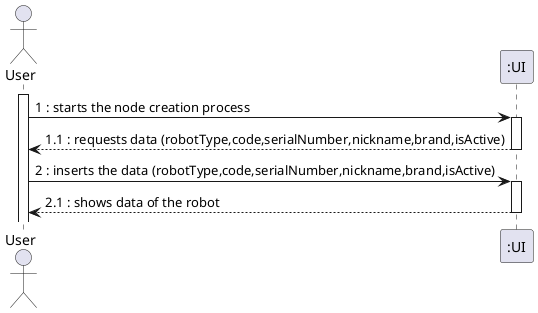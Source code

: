 @startuml
actor "User" as OE

activate OE
OE -> ":UI" : 1 : starts the node creation process
activate ":UI"
":UI" --> OE : 1.1 : requests data (robotType,code,serialNumber,nickname,brand,isActive)
deactivate ":UI"
OE -> ":UI" : 2 : inserts the data (robotType,code,serialNumber,nickname,brand,isActive)
activate ":UI"
":UI" --> OE : 2.1 : shows data of the robot

deactivate ":UI"

@enduml